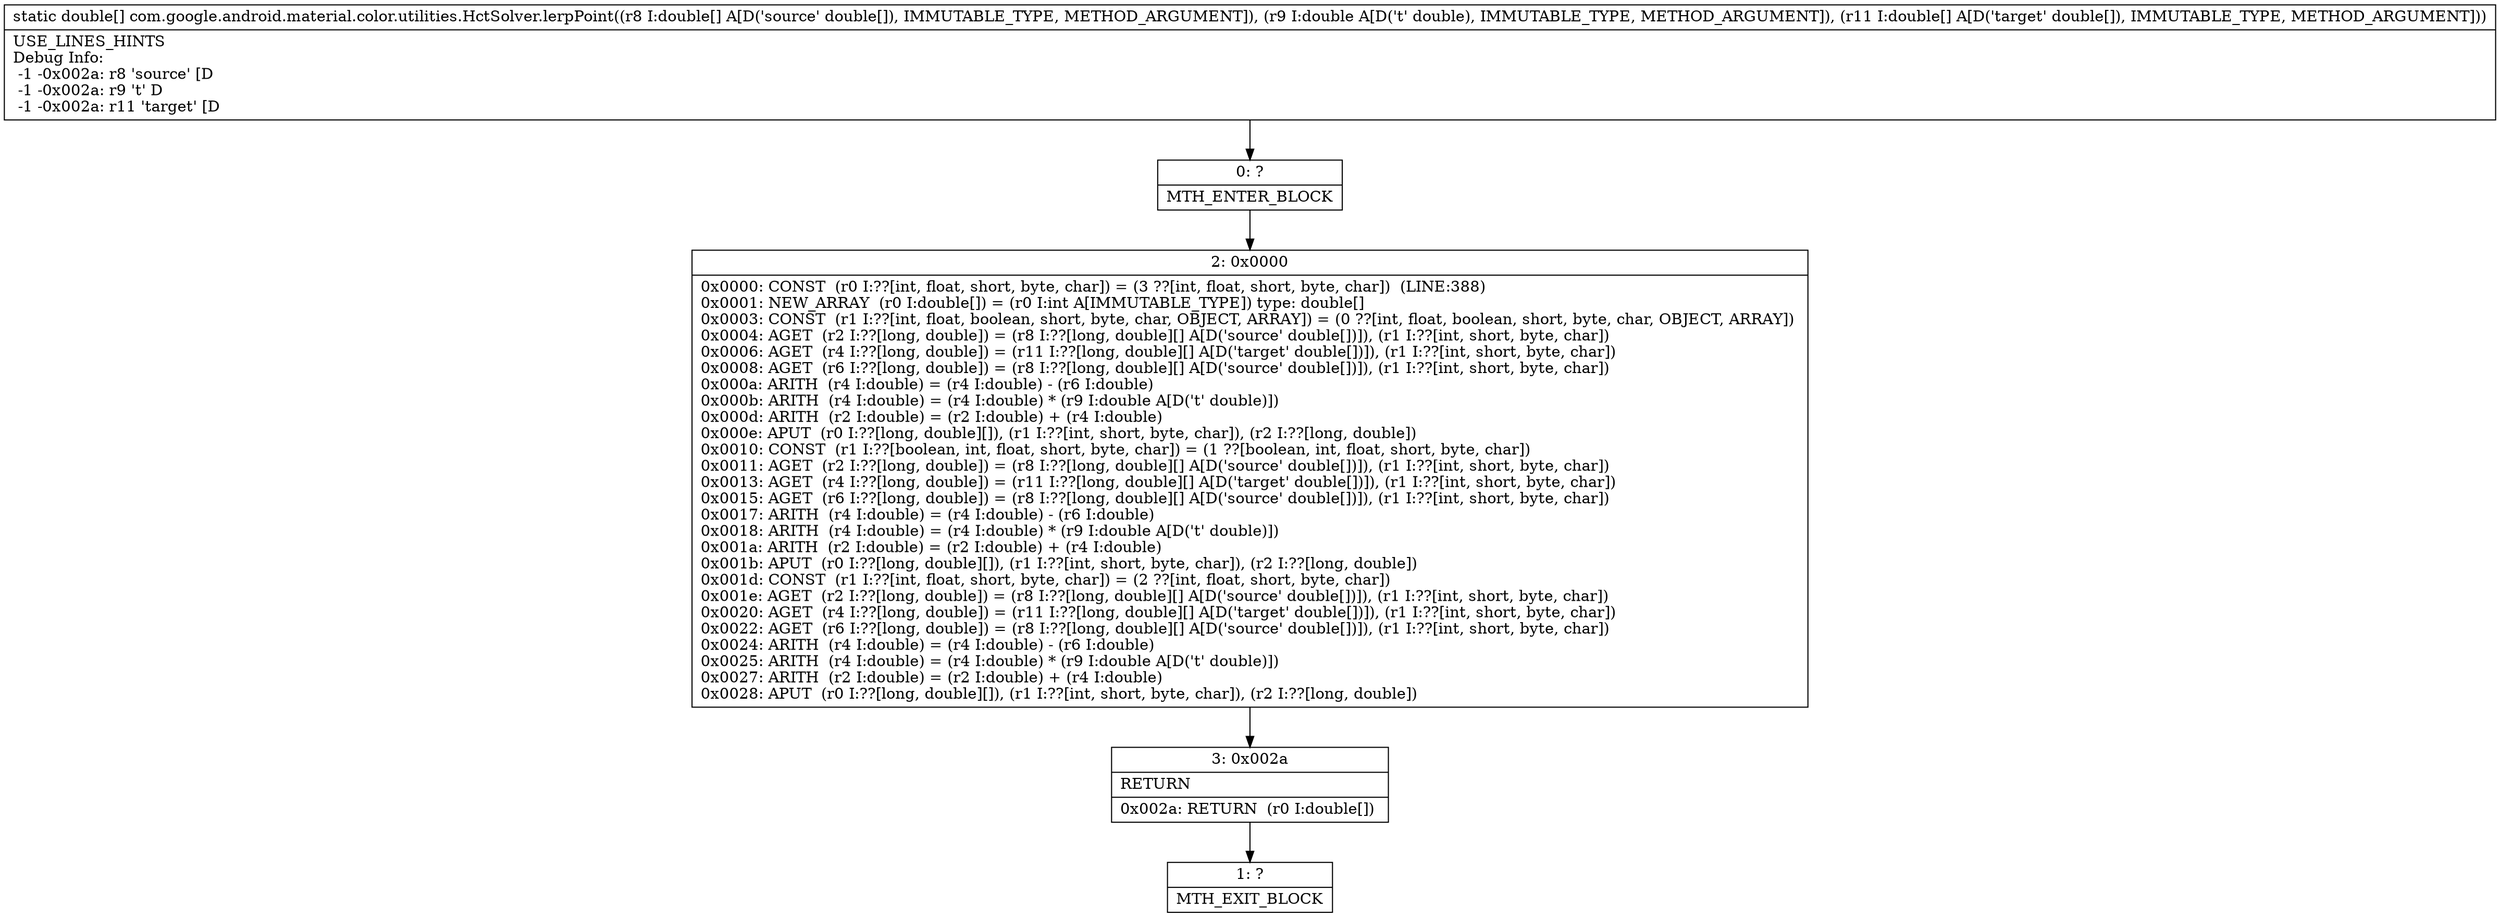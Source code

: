 digraph "CFG forcom.google.android.material.color.utilities.HctSolver.lerpPoint([DD[D)[D" {
Node_0 [shape=record,label="{0\:\ ?|MTH_ENTER_BLOCK\l}"];
Node_2 [shape=record,label="{2\:\ 0x0000|0x0000: CONST  (r0 I:??[int, float, short, byte, char]) = (3 ??[int, float, short, byte, char])  (LINE:388)\l0x0001: NEW_ARRAY  (r0 I:double[]) = (r0 I:int A[IMMUTABLE_TYPE]) type: double[] \l0x0003: CONST  (r1 I:??[int, float, boolean, short, byte, char, OBJECT, ARRAY]) = (0 ??[int, float, boolean, short, byte, char, OBJECT, ARRAY]) \l0x0004: AGET  (r2 I:??[long, double]) = (r8 I:??[long, double][] A[D('source' double[])]), (r1 I:??[int, short, byte, char]) \l0x0006: AGET  (r4 I:??[long, double]) = (r11 I:??[long, double][] A[D('target' double[])]), (r1 I:??[int, short, byte, char]) \l0x0008: AGET  (r6 I:??[long, double]) = (r8 I:??[long, double][] A[D('source' double[])]), (r1 I:??[int, short, byte, char]) \l0x000a: ARITH  (r4 I:double) = (r4 I:double) \- (r6 I:double) \l0x000b: ARITH  (r4 I:double) = (r4 I:double) * (r9 I:double A[D('t' double)]) \l0x000d: ARITH  (r2 I:double) = (r2 I:double) + (r4 I:double) \l0x000e: APUT  (r0 I:??[long, double][]), (r1 I:??[int, short, byte, char]), (r2 I:??[long, double]) \l0x0010: CONST  (r1 I:??[boolean, int, float, short, byte, char]) = (1 ??[boolean, int, float, short, byte, char]) \l0x0011: AGET  (r2 I:??[long, double]) = (r8 I:??[long, double][] A[D('source' double[])]), (r1 I:??[int, short, byte, char]) \l0x0013: AGET  (r4 I:??[long, double]) = (r11 I:??[long, double][] A[D('target' double[])]), (r1 I:??[int, short, byte, char]) \l0x0015: AGET  (r6 I:??[long, double]) = (r8 I:??[long, double][] A[D('source' double[])]), (r1 I:??[int, short, byte, char]) \l0x0017: ARITH  (r4 I:double) = (r4 I:double) \- (r6 I:double) \l0x0018: ARITH  (r4 I:double) = (r4 I:double) * (r9 I:double A[D('t' double)]) \l0x001a: ARITH  (r2 I:double) = (r2 I:double) + (r4 I:double) \l0x001b: APUT  (r0 I:??[long, double][]), (r1 I:??[int, short, byte, char]), (r2 I:??[long, double]) \l0x001d: CONST  (r1 I:??[int, float, short, byte, char]) = (2 ??[int, float, short, byte, char]) \l0x001e: AGET  (r2 I:??[long, double]) = (r8 I:??[long, double][] A[D('source' double[])]), (r1 I:??[int, short, byte, char]) \l0x0020: AGET  (r4 I:??[long, double]) = (r11 I:??[long, double][] A[D('target' double[])]), (r1 I:??[int, short, byte, char]) \l0x0022: AGET  (r6 I:??[long, double]) = (r8 I:??[long, double][] A[D('source' double[])]), (r1 I:??[int, short, byte, char]) \l0x0024: ARITH  (r4 I:double) = (r4 I:double) \- (r6 I:double) \l0x0025: ARITH  (r4 I:double) = (r4 I:double) * (r9 I:double A[D('t' double)]) \l0x0027: ARITH  (r2 I:double) = (r2 I:double) + (r4 I:double) \l0x0028: APUT  (r0 I:??[long, double][]), (r1 I:??[int, short, byte, char]), (r2 I:??[long, double]) \l}"];
Node_3 [shape=record,label="{3\:\ 0x002a|RETURN\l|0x002a: RETURN  (r0 I:double[]) \l}"];
Node_1 [shape=record,label="{1\:\ ?|MTH_EXIT_BLOCK\l}"];
MethodNode[shape=record,label="{static double[] com.google.android.material.color.utilities.HctSolver.lerpPoint((r8 I:double[] A[D('source' double[]), IMMUTABLE_TYPE, METHOD_ARGUMENT]), (r9 I:double A[D('t' double), IMMUTABLE_TYPE, METHOD_ARGUMENT]), (r11 I:double[] A[D('target' double[]), IMMUTABLE_TYPE, METHOD_ARGUMENT]))  | USE_LINES_HINTS\lDebug Info:\l  \-1 \-0x002a: r8 'source' [D\l  \-1 \-0x002a: r9 't' D\l  \-1 \-0x002a: r11 'target' [D\l}"];
MethodNode -> Node_0;Node_0 -> Node_2;
Node_2 -> Node_3;
Node_3 -> Node_1;
}

